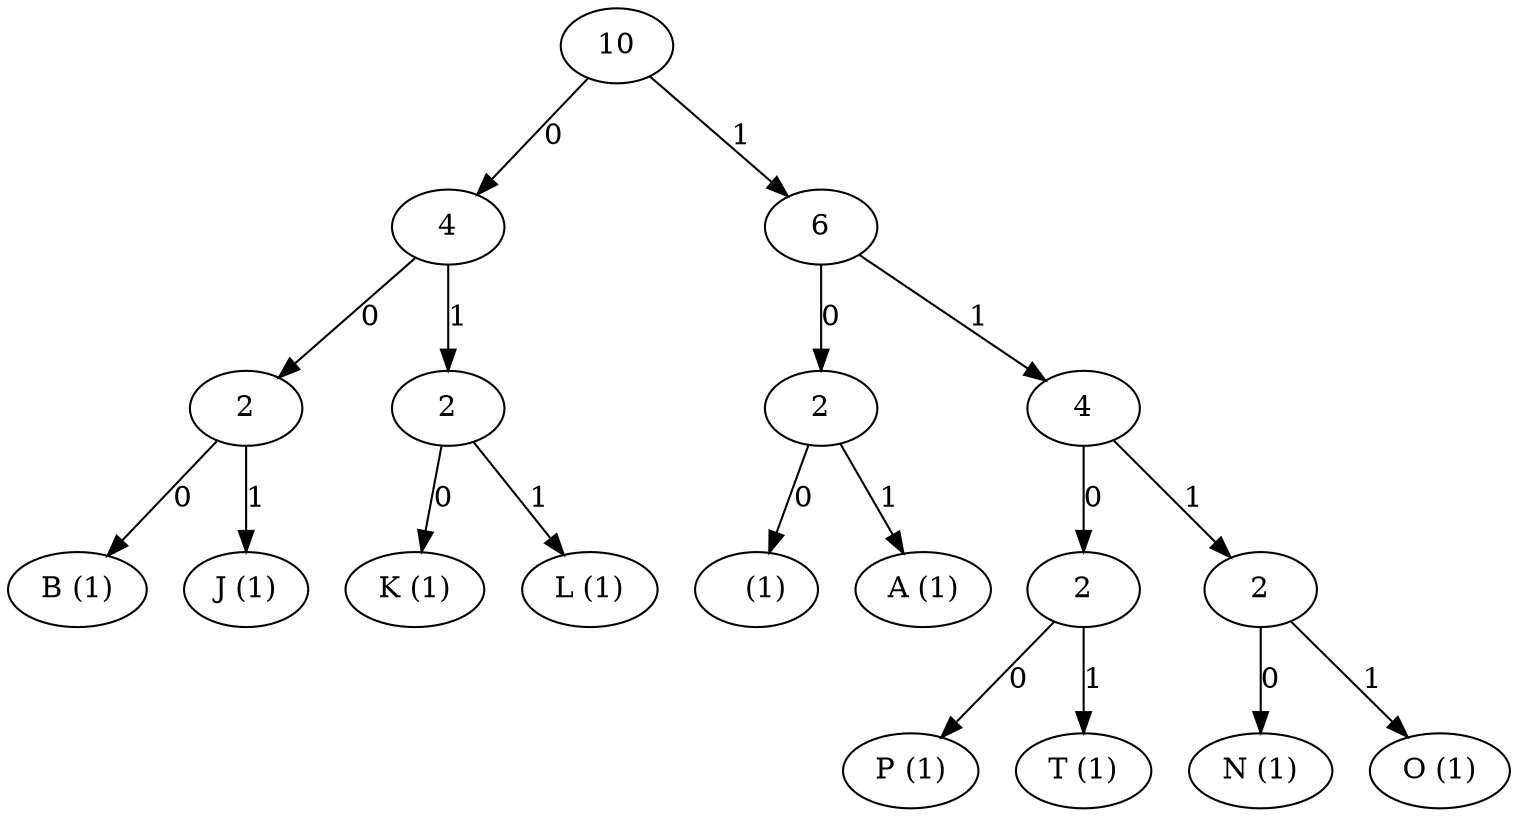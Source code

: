 digraph G {
    "00647168" [label="10"];
    "00647168" -> "00643EF0" [label="0"];
    "00643EF0" [label="4"];
    "00643EF0" -> "00641840" [label="0"];
    "00641840" [label="2"];
    "00641840" -> "006417A0" [label="0"];
    "006417A0" [label="B (1)"];
    "00641840" -> "00641B40" [label="1"];
    "00641B40" [label="J (1)"];
    "00643EF0" -> "00643E50" [label="1"];
    "00643E50" [label="2"];
    "00643E50" -> "00641B90" [label="0"];
    "00641B90" [label="K (1)"];
    "00643E50" -> "00641778" [label="1"];
    "00641778" [label="L (1)"];
    "00647168" -> "006404B0" [label="1"];
    "006404B0" [label="6"];
    "006404B0" -> "00641818" [label="0"];
    "00641818" [label="2"];
    "00641818" -> "00641700" [label="0"];
    "00641700" [label="  (1)"];
    "00641818" -> "006417C8" [label="1"];
    "006417C8" [label="A (1)"];
    "006404B0" -> "00643EC8" [label="1"];
    "00643EC8" [label="4"];
    "00643EC8" -> "00643EA0" [label="0"];
    "00643EA0" [label="2"];
    "00643EA0" -> "00641728" [label="0"];
    "00641728" [label="P (1)"];
    "00643EA0" -> "00641B68" [label="1"];
    "00641B68" [label="T (1)"];
    "00643EC8" -> "00643E78" [label="1"];
    "00643E78" [label="2"];
    "00643E78" -> "006417F0" [label="0"];
    "006417F0" [label="N (1)"];
    "00643E78" -> "00641750" [label="1"];
    "00641750" [label="O (1)"];
}
